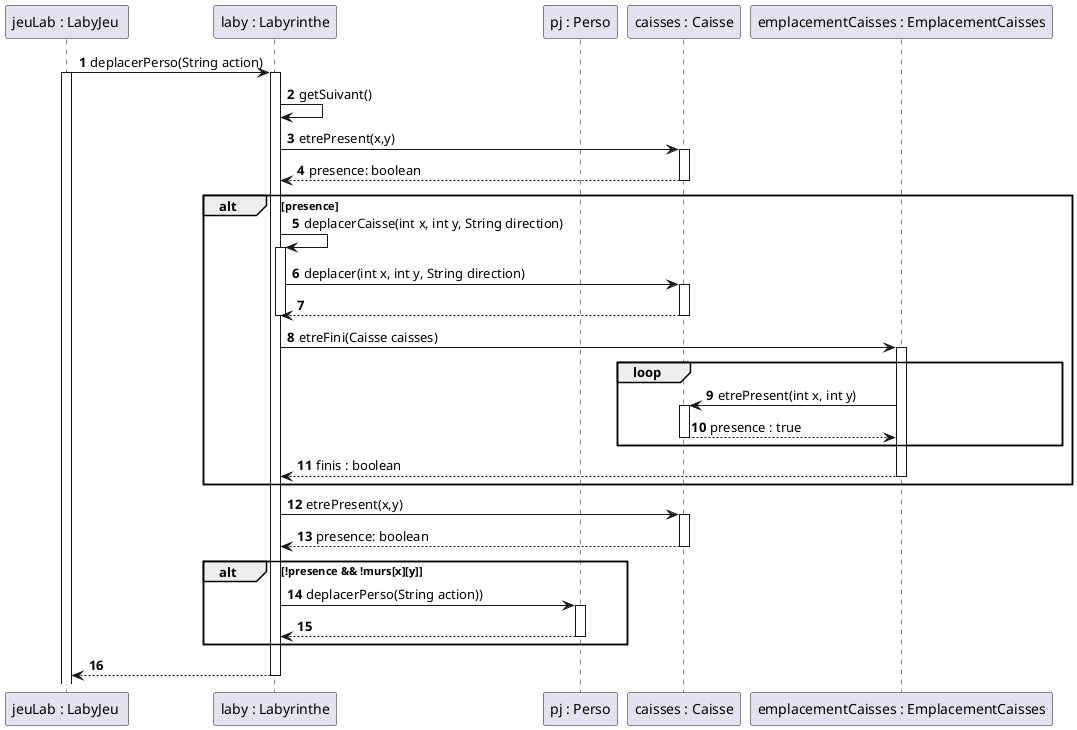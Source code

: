 @startuml
'https://plantuml.com/sequence-diagram
participant "jeuLab : LabyJeu " as lj
participant "laby : Labyrinthe" as l
participant "pj : Perso" as p
participant "caisses : Caisse" as c
participant "emplacementCaisses : EmplacementCaisses" as ep


autonumber

lj -> l : deplacerPerso(String action)
activate lj
activate l
l -> l : getSuivant()
l -> c : etrePresent(x,y)
activate c
l <-- c : presence: boolean
deactivate c

alt presence
    l -> l : deplacerCaisse(int x, int y, String direction)
    activate l
    l -> c : deplacer(int x, int y, String direction)
    activate c
    l <-- c
    deactivate c
    deactivate l
     l -> ep : etreFini(Caisse caisses)
     activate ep
     loop
     ep -> c : etrePresent(int x, int y)
     activate c
     ep <-- c : presence : true
     deactivate c
     end
     l <-- ep : finis : boolean
     deactivate ep
end
l -> c : etrePresent(x,y)
activate c
l <-- c : presence: boolean
deactivate c

alt !presence && !murs[x][y]

    l -> p : deplacerPerso(String action))
    activate p
    l <-- p
    deactivate p
end

lj <-- l
deactivate l




@enduml